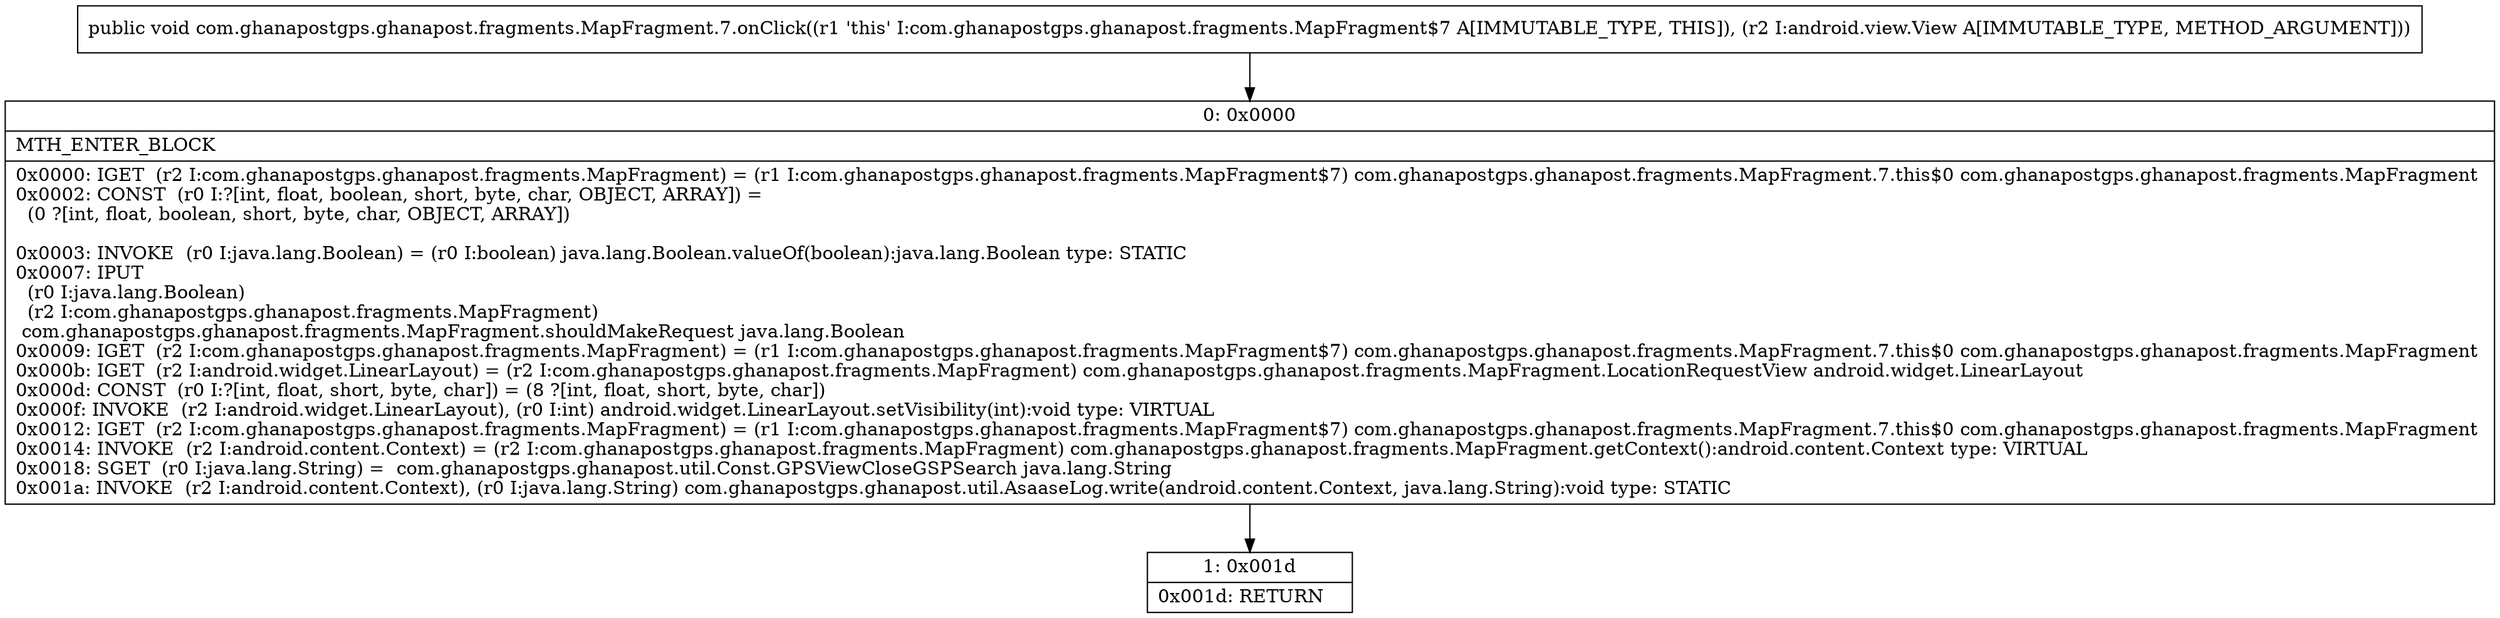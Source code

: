 digraph "CFG forcom.ghanapostgps.ghanapost.fragments.MapFragment.7.onClick(Landroid\/view\/View;)V" {
Node_0 [shape=record,label="{0\:\ 0x0000|MTH_ENTER_BLOCK\l|0x0000: IGET  (r2 I:com.ghanapostgps.ghanapost.fragments.MapFragment) = (r1 I:com.ghanapostgps.ghanapost.fragments.MapFragment$7) com.ghanapostgps.ghanapost.fragments.MapFragment.7.this$0 com.ghanapostgps.ghanapost.fragments.MapFragment \l0x0002: CONST  (r0 I:?[int, float, boolean, short, byte, char, OBJECT, ARRAY]) = \l  (0 ?[int, float, boolean, short, byte, char, OBJECT, ARRAY])\l \l0x0003: INVOKE  (r0 I:java.lang.Boolean) = (r0 I:boolean) java.lang.Boolean.valueOf(boolean):java.lang.Boolean type: STATIC \l0x0007: IPUT  \l  (r0 I:java.lang.Boolean)\l  (r2 I:com.ghanapostgps.ghanapost.fragments.MapFragment)\l com.ghanapostgps.ghanapost.fragments.MapFragment.shouldMakeRequest java.lang.Boolean \l0x0009: IGET  (r2 I:com.ghanapostgps.ghanapost.fragments.MapFragment) = (r1 I:com.ghanapostgps.ghanapost.fragments.MapFragment$7) com.ghanapostgps.ghanapost.fragments.MapFragment.7.this$0 com.ghanapostgps.ghanapost.fragments.MapFragment \l0x000b: IGET  (r2 I:android.widget.LinearLayout) = (r2 I:com.ghanapostgps.ghanapost.fragments.MapFragment) com.ghanapostgps.ghanapost.fragments.MapFragment.LocationRequestView android.widget.LinearLayout \l0x000d: CONST  (r0 I:?[int, float, short, byte, char]) = (8 ?[int, float, short, byte, char]) \l0x000f: INVOKE  (r2 I:android.widget.LinearLayout), (r0 I:int) android.widget.LinearLayout.setVisibility(int):void type: VIRTUAL \l0x0012: IGET  (r2 I:com.ghanapostgps.ghanapost.fragments.MapFragment) = (r1 I:com.ghanapostgps.ghanapost.fragments.MapFragment$7) com.ghanapostgps.ghanapost.fragments.MapFragment.7.this$0 com.ghanapostgps.ghanapost.fragments.MapFragment \l0x0014: INVOKE  (r2 I:android.content.Context) = (r2 I:com.ghanapostgps.ghanapost.fragments.MapFragment) com.ghanapostgps.ghanapost.fragments.MapFragment.getContext():android.content.Context type: VIRTUAL \l0x0018: SGET  (r0 I:java.lang.String) =  com.ghanapostgps.ghanapost.util.Const.GPSViewCloseGSPSearch java.lang.String \l0x001a: INVOKE  (r2 I:android.content.Context), (r0 I:java.lang.String) com.ghanapostgps.ghanapost.util.AsaaseLog.write(android.content.Context, java.lang.String):void type: STATIC \l}"];
Node_1 [shape=record,label="{1\:\ 0x001d|0x001d: RETURN   \l}"];
MethodNode[shape=record,label="{public void com.ghanapostgps.ghanapost.fragments.MapFragment.7.onClick((r1 'this' I:com.ghanapostgps.ghanapost.fragments.MapFragment$7 A[IMMUTABLE_TYPE, THIS]), (r2 I:android.view.View A[IMMUTABLE_TYPE, METHOD_ARGUMENT])) }"];
MethodNode -> Node_0;
Node_0 -> Node_1;
}

